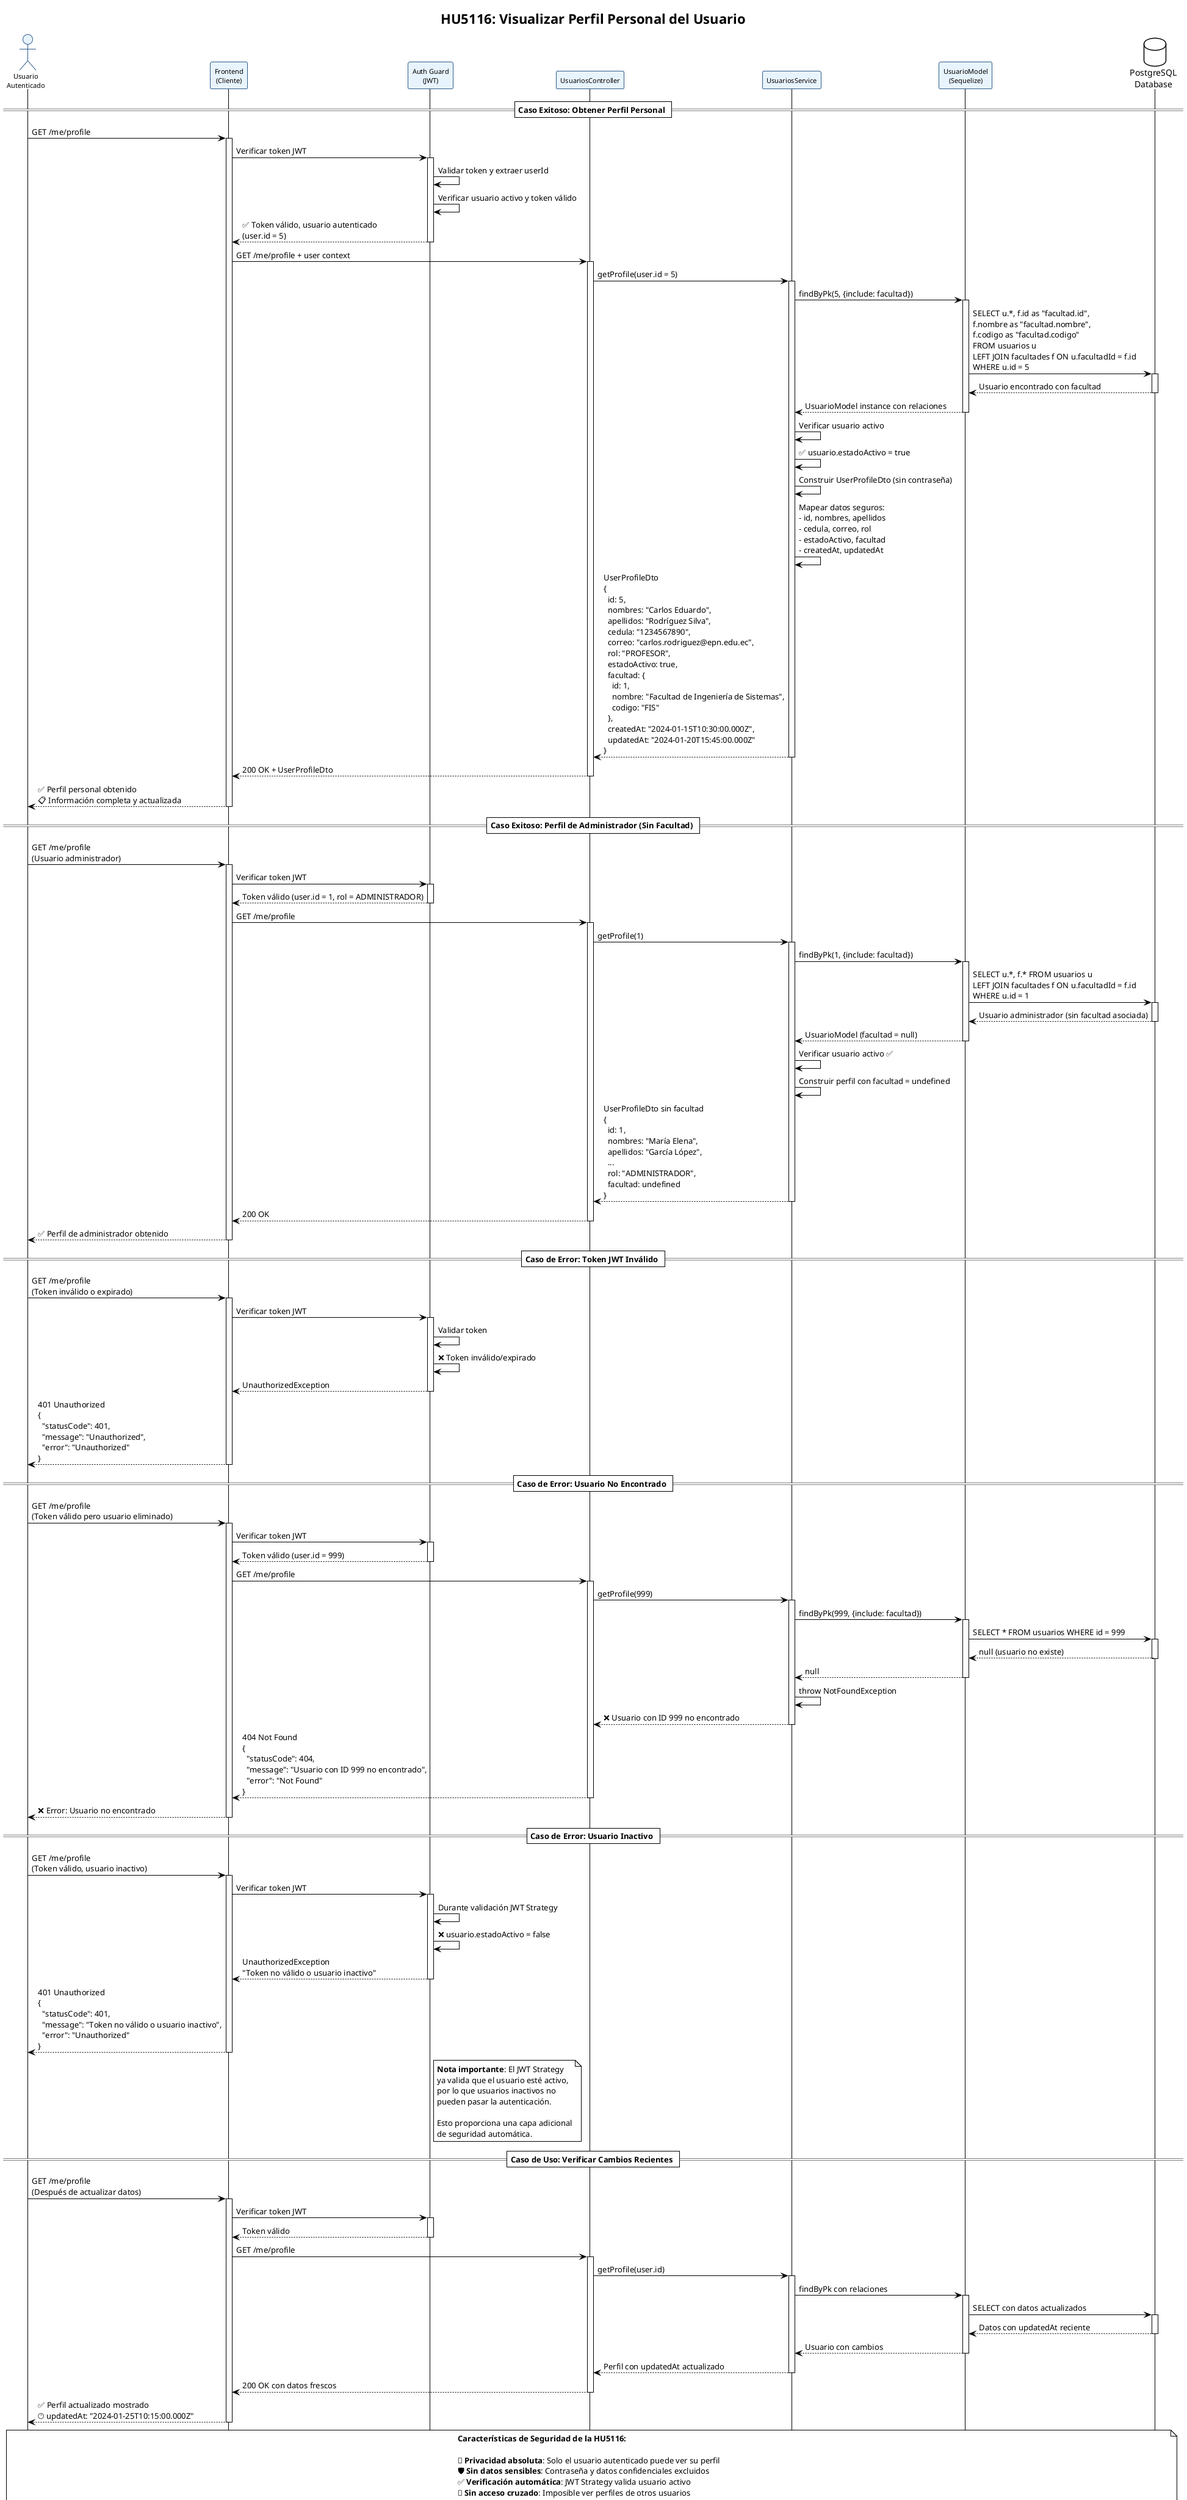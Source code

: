 @startuml diagrama-secuencia-visualizar-perfil-personal
!theme plain
skinparam backgroundColor #FFFFFF
skinparam sequenceParticipantBorderColor #2E5C8B
skinparam sequenceActorBorderColor #2E5C8B
skinparam sequenceActorBackgroundColor #E8F4FD
skinparam sequenceParticipantBackgroundColor #E8F4FD
skinparam sequenceMessageTextSize 11
skinparam sequenceActorFontSize 11
skinparam sequenceParticipantFontSize 11

title HU5116: Visualizar Perfil Personal del Usuario

actor "Usuario\nAutenticado" as user
participant "Frontend\n(Cliente)" as frontend
participant "Auth Guard\n(JWT)" as auth
participant "UsuariosController" as controller
participant "UsuariosService" as service
participant "UsuarioModel\n(Sequelize)" as model
database "PostgreSQL\nDatabase" as db

== Caso Exitoso: Obtener Perfil Personal ==

user -> frontend: GET /me/profile
activate frontend

frontend -> auth: Verificar token JWT
activate auth
auth -> auth: Validar token y extraer userId
auth -> auth: Verificar usuario activo y token válido
auth --> frontend: ✅ Token válido, usuario autenticado\n(user.id = 5)
deactivate auth

frontend -> controller: GET /me/profile + user context
activate controller

controller -> service: getProfile(user.id = 5)
activate service

service -> model: findByPk(5, {include: facultad})
activate model
model -> db: SELECT u.*, f.id as "facultad.id",\nf.nombre as "facultad.nombre",\nf.codigo as "facultad.codigo"\nFROM usuarios u\nLEFT JOIN facultades f ON u.facultadId = f.id\nWHERE u.id = 5
activate db
db --> model: Usuario encontrado con facultad
deactivate db
model --> service: UsuarioModel instance con relaciones
deactivate model

service -> service: Verificar usuario activo
service -> service: ✅ usuario.estadoActivo = true

service -> service: Construir UserProfileDto (sin contraseña)
service -> service: Mapear datos seguros:\n- id, nombres, apellidos\n- cedula, correo, rol\n- estadoActivo, facultad\n- createdAt, updatedAt

service --> controller: UserProfileDto\n{\n  id: 5,\n  nombres: "Carlos Eduardo",\n  apellidos: "Rodríguez Silva",\n  cedula: "1234567890",\n  correo: "carlos.rodriguez@epn.edu.ec",\n  rol: "PROFESOR",\n  estadoActivo: true,\n  facultad: {\n    id: 1,\n    nombre: "Facultad de Ingeniería de Sistemas",\n    codigo: "FIS"\n  },\n  createdAt: "2024-01-15T10:30:00.000Z",\n  updatedAt: "2024-01-20T15:45:00.000Z"\n}
deactivate service

controller --> frontend: 200 OK + UserProfileDto
deactivate controller

frontend --> user: ✅ Perfil personal obtenido\n📋 Información completa y actualizada
deactivate frontend

== Caso Exitoso: Perfil de Administrador (Sin Facultad) ==

user -> frontend: GET /me/profile\n(Usuario administrador)
activate frontend

frontend -> auth: Verificar token JWT
activate auth
auth --> frontend: Token válido (user.id = 1, rol = ADMINISTRADOR)
deactivate auth

frontend -> controller: GET /me/profile
activate controller

controller -> service: getProfile(1)
activate service

service -> model: findByPk(1, {include: facultad})
activate model
model -> db: SELECT u.*, f.* FROM usuarios u\nLEFT JOIN facultades f ON u.facultadId = f.id\nWHERE u.id = 1
activate db
db --> model: Usuario administrador (sin facultad asociada)
deactivate db
model --> service: UsuarioModel (facultad = null)
deactivate model

service -> service: Verificar usuario activo ✅
service -> service: Construir perfil con facultad = undefined

service --> controller: UserProfileDto sin facultad\n{\n  id: 1,\n  nombres: "María Elena",\n  apellidos: "García López",\n  ...\n  rol: "ADMINISTRADOR",\n  facultad: undefined\n}
deactivate service

controller --> frontend: 200 OK
deactivate controller

frontend --> user: ✅ Perfil de administrador obtenido
deactivate frontend

== Caso de Error: Token JWT Inválido ==

user -> frontend: GET /me/profile\n(Token inválido o expirado)
activate frontend

frontend -> auth: Verificar token JWT
activate auth
auth -> auth: Validar token
auth -> auth: ❌ Token inválido/expirado
auth --> frontend: UnauthorizedException
deactivate auth

frontend --> user: 401 Unauthorized\n{\n  "statusCode": 401,\n  "message": "Unauthorized",\n  "error": "Unauthorized"\n}
deactivate frontend

== Caso de Error: Usuario No Encontrado ==

user -> frontend: GET /me/profile\n(Token válido pero usuario eliminado)
activate frontend

frontend -> auth: Verificar token JWT
activate auth
auth --> frontend: Token válido (user.id = 999)
deactivate auth

frontend -> controller: GET /me/profile
activate controller

controller -> service: getProfile(999)
activate service

service -> model: findByPk(999, {include: facultad})
activate model
model -> db: SELECT * FROM usuarios WHERE id = 999
activate db
db --> model: null (usuario no existe)
deactivate db
model --> service: null
deactivate model

service -> service: throw NotFoundException
service --> controller: ❌ Usuario con ID 999 no encontrado
deactivate service

controller --> frontend: 404 Not Found\n{\n  "statusCode": 404,\n  "message": "Usuario con ID 999 no encontrado",\n  "error": "Not Found"\n}
deactivate controller

frontend --> user: ❌ Error: Usuario no encontrado
deactivate frontend

== Caso de Error: Usuario Inactivo ==

user -> frontend: GET /me/profile\n(Token válido, usuario inactivo)
activate frontend

frontend -> auth: Verificar token JWT
activate auth
auth -> auth: Durante validación JWT Strategy
auth -> auth: ❌ usuario.estadoActivo = false
auth --> frontend: UnauthorizedException\n"Token no válido o usuario inactivo"
deactivate auth

frontend --> user: 401 Unauthorized\n{\n  "statusCode": 401,\n  "message": "Token no válido o usuario inactivo",\n  "error": "Unauthorized"\n}
deactivate frontend

note right of auth
  **Nota importante**: El JWT Strategy 
  ya valida que el usuario esté activo,
  por lo que usuarios inactivos no 
  pueden pasar la autenticación.
  
  Esto proporciona una capa adicional
  de seguridad automática.
end note

== Caso de Uso: Verificar Cambios Recientes ==

user -> frontend: GET /me/profile\n(Después de actualizar datos)
activate frontend

frontend -> auth: Verificar token JWT
activate auth
auth --> frontend: Token válido
deactivate auth

frontend -> controller: GET /me/profile
activate controller

controller -> service: getProfile(user.id)
activate service

service -> model: findByPk con relaciones
activate model
model -> db: SELECT con datos actualizados
activate db
db --> model: Datos con updatedAt reciente
deactivate db
model --> service: Usuario con cambios
deactivate model

service --> controller: Perfil con updatedAt actualizado
deactivate service

controller --> frontend: 200 OK con datos frescos
deactivate controller

frontend --> user: ✅ Perfil actualizado mostrado\n🕐 updatedAt: "2024-01-25T10:15:00.000Z"
deactivate frontend

note over user, db
  **Características de Seguridad de la HU5116:**
  
  🔐 **Privacidad absoluta**: Solo el usuario autenticado puede ver su perfil
  🛡️ **Sin datos sensibles**: Contraseña y datos confidenciales excluidos
  ✅ **Verificación automática**: JWT Strategy valida usuario activo
  🚫 **Sin acceso cruzado**: Imposible ver perfiles de otros usuarios
  🔄 **Datos actualizados**: Siempre obtiene información fresca de BD
  
  **Información incluida en el perfil:**
  • Datos personales básicos (nombres, apellidos, cédula, correo)
  • Rol y estado de la cuenta
  • Facultad asociada (si corresponde)
  • Fechas de auditoría (creación y última actualización)
  
  **Casos de uso principales:**
  • Revisar información personal antes de cambios
  • Verificar rol y permisos asignados
  • Consultar facultad de pertenencia
  • Validar estado de la cuenta
  • Auditoría personal de datos
end note

@enduml